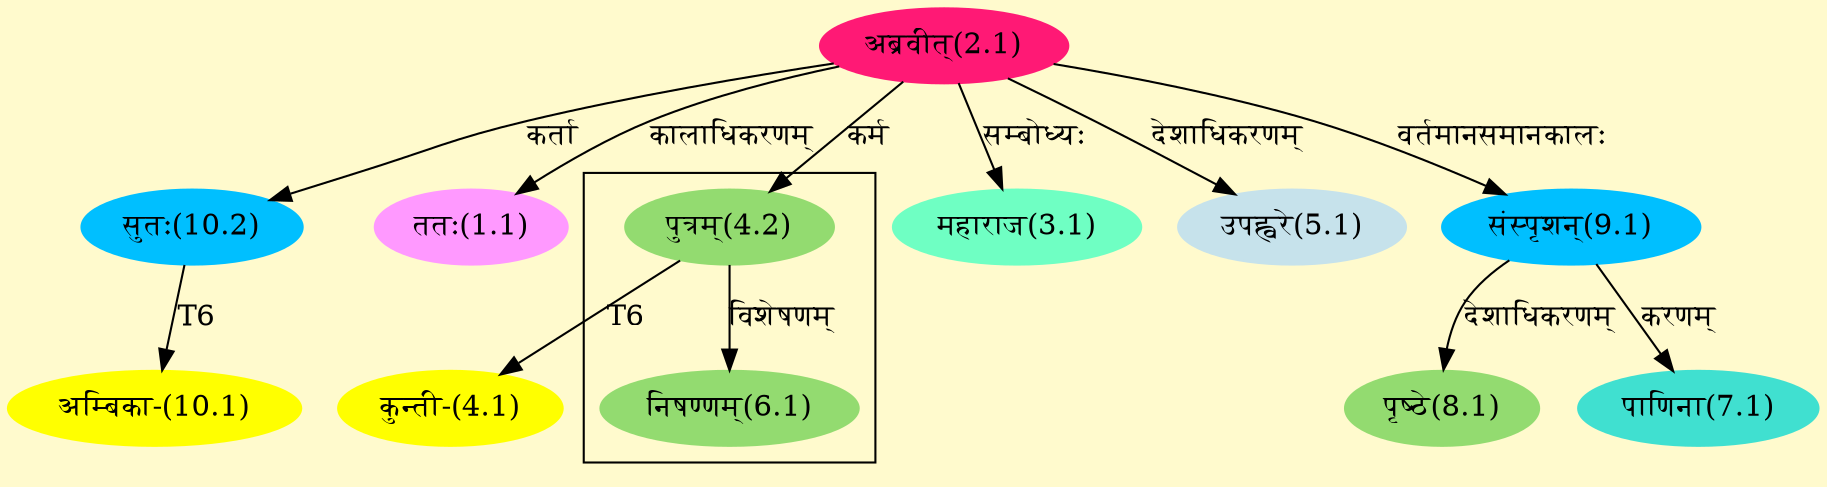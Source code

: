 digraph G{
rankdir=BT;
 compound=true;
 bgcolor="lemonchiffon1";

subgraph cluster_1{
Node6_1 [style=filled, color="#93DB70" label = "निषण्णम्(6.1)"]
Node4_2 [style=filled, color="#93DB70" label = "पुत्रम्(4.2)"]

}
Node1_1 [style=filled, color="#FF99FF" label = "ततः(1.1)"]
Node2_1 [style=filled, color="#FF1975" label = "अब्रवीत्(2.1)"]
Node10_2 [style=filled, color="#00BFFF" label = "सुतः(10.2)"]
Node [style=filled, color="" label = "()"]
Node3_1 [style=filled, color="#6FFFC3" label = "महाराज(3.1)"]
Node4_1 [style=filled, color="#FFFF00" label = "कुन्ती-(4.1)"]
Node4_2 [style=filled, color="#93DB70" label = "पुत्रम्(4.2)"]
Node5_1 [style=filled, color="#C6E2EB" label = "उपह्वरे(5.1)"]
Node7_1 [style=filled, color="#40E0D0" label = "पाणिना(7.1)"]
Node9_1 [style=filled, color="#00BFFF" label = "संस्पृशन्(9.1)"]
Node8_1 [style=filled, color="#93DB70" label = "पृष्ठे(8.1)"]
Node10_1 [style=filled, color="#FFFF00" label = "अम्बिका-(10.1)"]
/* Start of Relations section */

Node1_1 -> Node2_1 [  label="कालाधिकरणम्"  dir="back" ]
Node3_1 -> Node2_1 [  label="सम्बोध्यः"  dir="back" ]
Node4_1 -> Node4_2 [  label="T6"  dir="back" ]
Node4_2 -> Node2_1 [  label="कर्म"  dir="back" ]
Node5_1 -> Node2_1 [  label="देशाधिकरणम्"  dir="back" ]
Node6_1 -> Node4_2 [  label="विशेषणम्"  dir="back" ]
Node7_1 -> Node9_1 [  label="करणम्"  dir="back" ]
Node8_1 -> Node9_1 [  label="देशाधिकरणम्"  dir="back" ]
Node9_1 -> Node2_1 [  label="वर्तमानसमानकालः"  dir="back" ]
Node10_1 -> Node10_2 [  label="T6"  dir="back" ]
Node10_2 -> Node2_1 [  label="कर्ता"  dir="back" ]
}
